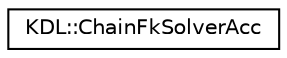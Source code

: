 digraph G
{
  edge [fontname="Helvetica",fontsize="10",labelfontname="Helvetica",labelfontsize="10"];
  node [fontname="Helvetica",fontsize="10",shape=record];
  rankdir=LR;
  Node1 [label="KDL::ChainFkSolverAcc",height=0.2,width=0.4,color="black", fillcolor="white", style="filled",URL="$d5/d07/classKDL_1_1ChainFkSolverAcc.html",tooltip="This abstract class encapsulates a solver for the forward acceleration kinematics for a KDL::Chain..."];
}
